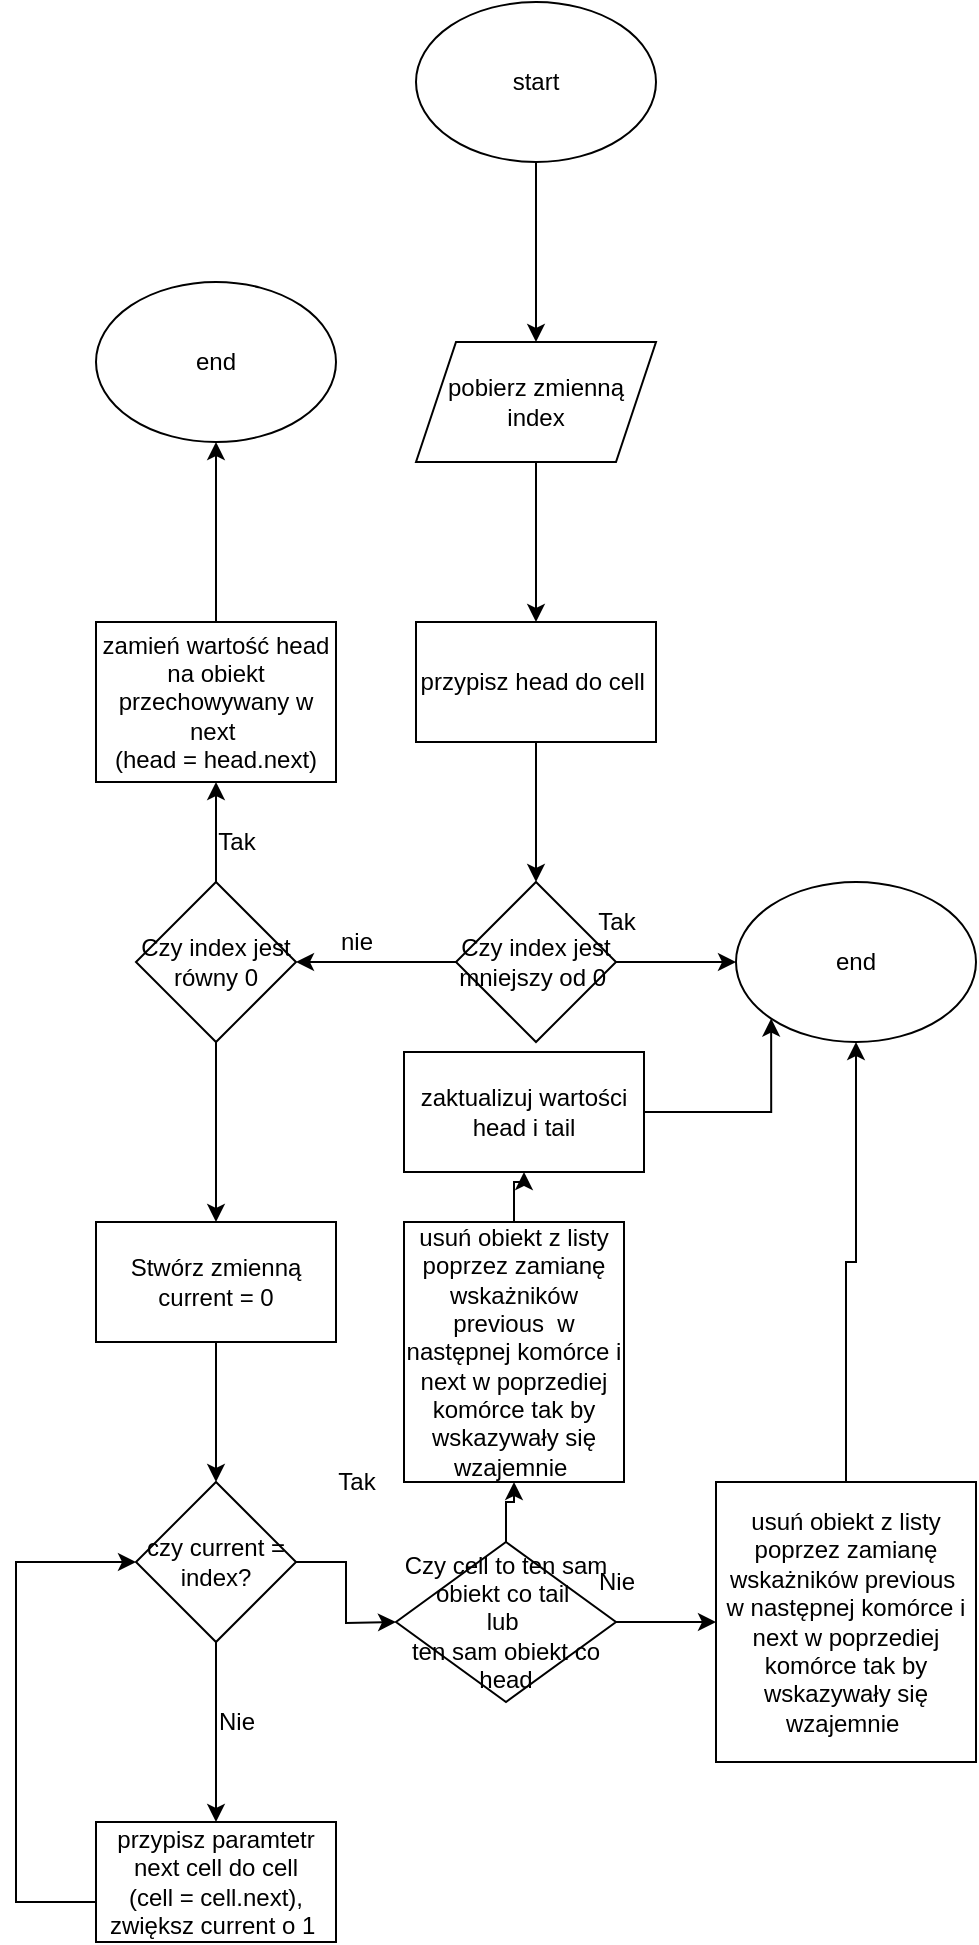<mxfile version="13.7.9" type="device"><diagram id="rO1phsQKN5r4Qaq7TL6L" name="Strona-1"><mxGraphModel dx="1024" dy="592" grid="1" gridSize="10" guides="1" tooltips="1" connect="1" arrows="1" fold="1" page="1" pageScale="1" pageWidth="827" pageHeight="1169" math="0" shadow="0"><root><mxCell id="0"/><mxCell id="1" parent="0"/><mxCell id="A50tmWZpXoQeGH1jXOTC-3" value="" style="edgeStyle=orthogonalEdgeStyle;rounded=0;orthogonalLoop=1;jettySize=auto;html=1;" parent="1" source="A50tmWZpXoQeGH1jXOTC-1" target="A50tmWZpXoQeGH1jXOTC-2" edge="1"><mxGeometry relative="1" as="geometry"/></mxCell><mxCell id="A50tmWZpXoQeGH1jXOTC-1" value="start" style="ellipse;whiteSpace=wrap;html=1;" parent="1" vertex="1"><mxGeometry x="310" y="30" width="120" height="80" as="geometry"/></mxCell><mxCell id="A50tmWZpXoQeGH1jXOTC-5" value="" style="edgeStyle=orthogonalEdgeStyle;rounded=0;orthogonalLoop=1;jettySize=auto;html=1;" parent="1" source="A50tmWZpXoQeGH1jXOTC-2" target="A50tmWZpXoQeGH1jXOTC-4" edge="1"><mxGeometry relative="1" as="geometry"/></mxCell><mxCell id="A50tmWZpXoQeGH1jXOTC-2" value="pobierz zmienną index" style="shape=parallelogram;perimeter=parallelogramPerimeter;whiteSpace=wrap;html=1;fixedSize=1;" parent="1" vertex="1"><mxGeometry x="310" y="200" width="120" height="60" as="geometry"/></mxCell><mxCell id="A50tmWZpXoQeGH1jXOTC-7" value="" style="edgeStyle=orthogonalEdgeStyle;rounded=0;orthogonalLoop=1;jettySize=auto;html=1;" parent="1" source="A50tmWZpXoQeGH1jXOTC-4" target="A50tmWZpXoQeGH1jXOTC-6" edge="1"><mxGeometry relative="1" as="geometry"/></mxCell><mxCell id="A50tmWZpXoQeGH1jXOTC-4" value="przypisz head do cell&amp;nbsp;" style="whiteSpace=wrap;html=1;" parent="1" vertex="1"><mxGeometry x="310" y="340" width="120" height="60" as="geometry"/></mxCell><mxCell id="A50tmWZpXoQeGH1jXOTC-9" value="" style="edgeStyle=orthogonalEdgeStyle;rounded=0;orthogonalLoop=1;jettySize=auto;html=1;" parent="1" source="A50tmWZpXoQeGH1jXOTC-6" target="A50tmWZpXoQeGH1jXOTC-8" edge="1"><mxGeometry relative="1" as="geometry"/></mxCell><mxCell id="A50tmWZpXoQeGH1jXOTC-12" value="" style="edgeStyle=orthogonalEdgeStyle;rounded=0;orthogonalLoop=1;jettySize=auto;html=1;" parent="1" source="A50tmWZpXoQeGH1jXOTC-6" target="A50tmWZpXoQeGH1jXOTC-11" edge="1"><mxGeometry relative="1" as="geometry"/></mxCell><mxCell id="A50tmWZpXoQeGH1jXOTC-6" value="Czy index jest mniejszy od 0&amp;nbsp;" style="rhombus;whiteSpace=wrap;html=1;" parent="1" vertex="1"><mxGeometry x="330" y="470" width="80" height="80" as="geometry"/></mxCell><mxCell id="A50tmWZpXoQeGH1jXOTC-8" value="end" style="ellipse;whiteSpace=wrap;html=1;" parent="1" vertex="1"><mxGeometry x="470" y="470" width="120" height="80" as="geometry"/></mxCell><mxCell id="A50tmWZpXoQeGH1jXOTC-10" value="Tak" style="text;html=1;align=center;verticalAlign=middle;resizable=0;points=[];autosize=1;" parent="1" vertex="1"><mxGeometry x="395" y="480" width="30" height="20" as="geometry"/></mxCell><mxCell id="A50tmWZpXoQeGH1jXOTC-15" value="" style="edgeStyle=orthogonalEdgeStyle;rounded=0;orthogonalLoop=1;jettySize=auto;html=1;" parent="1" source="A50tmWZpXoQeGH1jXOTC-11" target="A50tmWZpXoQeGH1jXOTC-14" edge="1"><mxGeometry relative="1" as="geometry"/></mxCell><mxCell id="A50tmWZpXoQeGH1jXOTC-20" value="" style="edgeStyle=orthogonalEdgeStyle;rounded=0;orthogonalLoop=1;jettySize=auto;html=1;" parent="1" source="A50tmWZpXoQeGH1jXOTC-11" target="A50tmWZpXoQeGH1jXOTC-19" edge="1"><mxGeometry relative="1" as="geometry"/></mxCell><mxCell id="A50tmWZpXoQeGH1jXOTC-11" value="Czy index jest równy 0" style="rhombus;whiteSpace=wrap;html=1;" parent="1" vertex="1"><mxGeometry x="170" y="470" width="80" height="80" as="geometry"/></mxCell><mxCell id="A50tmWZpXoQeGH1jXOTC-13" value="nie" style="text;html=1;align=center;verticalAlign=middle;resizable=0;points=[];autosize=1;" parent="1" vertex="1"><mxGeometry x="265" y="490" width="30" height="20" as="geometry"/></mxCell><mxCell id="A50tmWZpXoQeGH1jXOTC-17" value="" style="edgeStyle=orthogonalEdgeStyle;rounded=0;orthogonalLoop=1;jettySize=auto;html=1;" parent="1" source="A50tmWZpXoQeGH1jXOTC-14" target="A50tmWZpXoQeGH1jXOTC-16" edge="1"><mxGeometry relative="1" as="geometry"/></mxCell><mxCell id="A50tmWZpXoQeGH1jXOTC-14" value="zamień wartość head na obiekt przechowywany w next&amp;nbsp;&lt;br&gt;(head = head.next)" style="whiteSpace=wrap;html=1;" parent="1" vertex="1"><mxGeometry x="150" y="340" width="120" height="80" as="geometry"/></mxCell><mxCell id="A50tmWZpXoQeGH1jXOTC-16" value="end" style="ellipse;whiteSpace=wrap;html=1;" parent="1" vertex="1"><mxGeometry x="150" y="170" width="120" height="80" as="geometry"/></mxCell><mxCell id="A50tmWZpXoQeGH1jXOTC-18" value="Tak" style="text;html=1;align=center;verticalAlign=middle;resizable=0;points=[];autosize=1;" parent="1" vertex="1"><mxGeometry x="205" y="440" width="30" height="20" as="geometry"/></mxCell><mxCell id="A50tmWZpXoQeGH1jXOTC-22" value="" style="edgeStyle=orthogonalEdgeStyle;rounded=0;orthogonalLoop=1;jettySize=auto;html=1;" parent="1" source="A50tmWZpXoQeGH1jXOTC-19" target="A50tmWZpXoQeGH1jXOTC-21" edge="1"><mxGeometry relative="1" as="geometry"/></mxCell><mxCell id="A50tmWZpXoQeGH1jXOTC-19" value="Stwórz zmienną current = 0" style="whiteSpace=wrap;html=1;" parent="1" vertex="1"><mxGeometry x="150" y="640" width="120" height="60" as="geometry"/></mxCell><mxCell id="A50tmWZpXoQeGH1jXOTC-24" value="" style="edgeStyle=orthogonalEdgeStyle;rounded=0;orthogonalLoop=1;jettySize=auto;html=1;" parent="1" source="A50tmWZpXoQeGH1jXOTC-21" target="A50tmWZpXoQeGH1jXOTC-23" edge="1"><mxGeometry relative="1" as="geometry"/></mxCell><mxCell id="HqtKCFVGMFx7rDzpxTgD-2" style="edgeStyle=orthogonalEdgeStyle;rounded=0;orthogonalLoop=1;jettySize=auto;html=1;" edge="1" parent="1" source="A50tmWZpXoQeGH1jXOTC-21"><mxGeometry relative="1" as="geometry"><mxPoint x="300" y="840" as="targetPoint"/></mxGeometry></mxCell><mxCell id="A50tmWZpXoQeGH1jXOTC-21" value="czy current = index?" style="rhombus;whiteSpace=wrap;html=1;" parent="1" vertex="1"><mxGeometry x="170" y="770" width="80" height="80" as="geometry"/></mxCell><mxCell id="A50tmWZpXoQeGH1jXOTC-26" style="edgeStyle=orthogonalEdgeStyle;rounded=0;orthogonalLoop=1;jettySize=auto;html=1;entryX=0;entryY=0.5;entryDx=0;entryDy=0;" parent="1" source="A50tmWZpXoQeGH1jXOTC-23" target="A50tmWZpXoQeGH1jXOTC-21" edge="1"><mxGeometry relative="1" as="geometry"><mxPoint x="90" y="810" as="targetPoint"/><Array as="points"><mxPoint x="110" y="980"/><mxPoint x="110" y="810"/></Array></mxGeometry></mxCell><mxCell id="A50tmWZpXoQeGH1jXOTC-23" value="przypisz paramtetr next cell do cell&lt;br&gt;(cell = cell.next),&lt;br&gt;zwiększ current o 1&amp;nbsp;" style="whiteSpace=wrap;html=1;" parent="1" vertex="1"><mxGeometry x="150" y="940" width="120" height="60" as="geometry"/></mxCell><mxCell id="A50tmWZpXoQeGH1jXOTC-25" value="Nie" style="text;html=1;align=center;verticalAlign=middle;resizable=0;points=[];autosize=1;" parent="1" vertex="1"><mxGeometry x="205" y="880" width="30" height="20" as="geometry"/></mxCell><mxCell id="A50tmWZpXoQeGH1jXOTC-35" style="edgeStyle=orthogonalEdgeStyle;rounded=0;orthogonalLoop=1;jettySize=auto;html=1;entryX=0.5;entryY=1;entryDx=0;entryDy=0;" parent="1" source="A50tmWZpXoQeGH1jXOTC-32" target="A50tmWZpXoQeGH1jXOTC-8" edge="1"><mxGeometry relative="1" as="geometry"/></mxCell><mxCell id="A50tmWZpXoQeGH1jXOTC-32" value="usuń obiekt z listy poprzez zamianę wskażników previous&amp;nbsp; w następnej komórce i next w poprzediej komórce tak by wskazywały się wzajemnie&amp;nbsp;" style="whiteSpace=wrap;html=1;" parent="1" vertex="1"><mxGeometry x="460" y="770" width="130" height="140" as="geometry"/></mxCell><mxCell id="A50tmWZpXoQeGH1jXOTC-34" value="Tak" style="text;html=1;align=center;verticalAlign=middle;resizable=0;points=[];autosize=1;" parent="1" vertex="1"><mxGeometry x="265" y="760" width="30" height="20" as="geometry"/></mxCell><mxCell id="HqtKCFVGMFx7rDzpxTgD-4" value="" style="edgeStyle=orthogonalEdgeStyle;rounded=0;orthogonalLoop=1;jettySize=auto;html=1;" edge="1" parent="1" source="HqtKCFVGMFx7rDzpxTgD-3" target="A50tmWZpXoQeGH1jXOTC-32"><mxGeometry relative="1" as="geometry"/></mxCell><mxCell id="HqtKCFVGMFx7rDzpxTgD-7" value="" style="edgeStyle=orthogonalEdgeStyle;rounded=0;orthogonalLoop=1;jettySize=auto;html=1;" edge="1" parent="1" source="HqtKCFVGMFx7rDzpxTgD-3" target="HqtKCFVGMFx7rDzpxTgD-6"><mxGeometry relative="1" as="geometry"/></mxCell><mxCell id="HqtKCFVGMFx7rDzpxTgD-3" value="Czy cell to ten sam obiekt co tail&amp;nbsp;&lt;br&gt;lub&amp;nbsp;&lt;br&gt;ten sam obiekt co head" style="rhombus;whiteSpace=wrap;html=1;" vertex="1" parent="1"><mxGeometry x="300" y="800" width="110" height="80" as="geometry"/></mxCell><mxCell id="HqtKCFVGMFx7rDzpxTgD-5" value="Nie" style="text;html=1;align=center;verticalAlign=middle;resizable=0;points=[];autosize=1;" vertex="1" parent="1"><mxGeometry x="395" y="810" width="30" height="20" as="geometry"/></mxCell><mxCell id="HqtKCFVGMFx7rDzpxTgD-13" value="" style="edgeStyle=orthogonalEdgeStyle;rounded=0;orthogonalLoop=1;jettySize=auto;html=1;" edge="1" parent="1" source="HqtKCFVGMFx7rDzpxTgD-6" target="HqtKCFVGMFx7rDzpxTgD-11"><mxGeometry relative="1" as="geometry"/></mxCell><mxCell id="HqtKCFVGMFx7rDzpxTgD-6" value="&lt;span&gt;usuń obiekt z listy poprzez zamianę wskażników previous&amp;nbsp; w następnej komórce i next w poprzediej komórce tak by wskazywały się wzajemnie&amp;nbsp;&lt;/span&gt;" style="whiteSpace=wrap;html=1;" vertex="1" parent="1"><mxGeometry x="304" y="640" width="110" height="130" as="geometry"/></mxCell><mxCell id="HqtKCFVGMFx7rDzpxTgD-12" style="edgeStyle=orthogonalEdgeStyle;rounded=0;orthogonalLoop=1;jettySize=auto;html=1;entryX=0;entryY=1;entryDx=0;entryDy=0;" edge="1" parent="1" source="HqtKCFVGMFx7rDzpxTgD-11" target="A50tmWZpXoQeGH1jXOTC-8"><mxGeometry relative="1" as="geometry"/></mxCell><mxCell id="HqtKCFVGMFx7rDzpxTgD-11" value="zaktualizuj wartości head i tail" style="whiteSpace=wrap;html=1;" vertex="1" parent="1"><mxGeometry x="304" y="555" width="120" height="60" as="geometry"/></mxCell></root></mxGraphModel></diagram></mxfile>